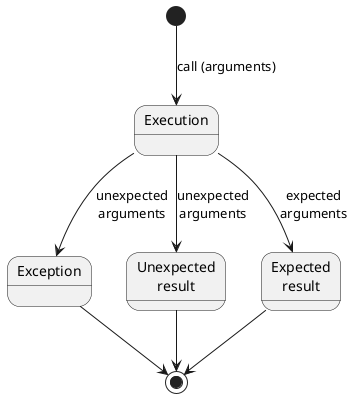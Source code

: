 @startuml function_call_normal


[*] --> Execution : call (arguments)

Execution --> Exception : unexpected\narguments

state "Unexpected\nresult" as UResult

Execution --> UResult : unexpected\narguments

state "Expected\nresult" as EResult

Execution --> EResult : expected\narguments

Exception --> [*]

UResult --> [*]

EResult --> [*]

@enduml